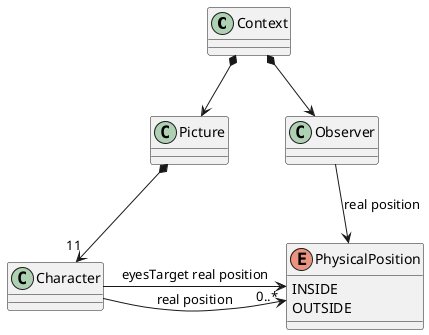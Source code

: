 @startuml

class Context

class Observer

class Picture

class Character
enum PhysicalPosition{
    INSIDE
    OUTSIDE
}

Context *-down-> Observer
Context *-down-> Picture

Picture *-down-> "11" Character

Observer -down-> PhysicalPosition : real position
Character -down-> PhysicalPosition : real position
Character -right-> "0..*" PhysicalPosition : eyesTarget real position

@enduml